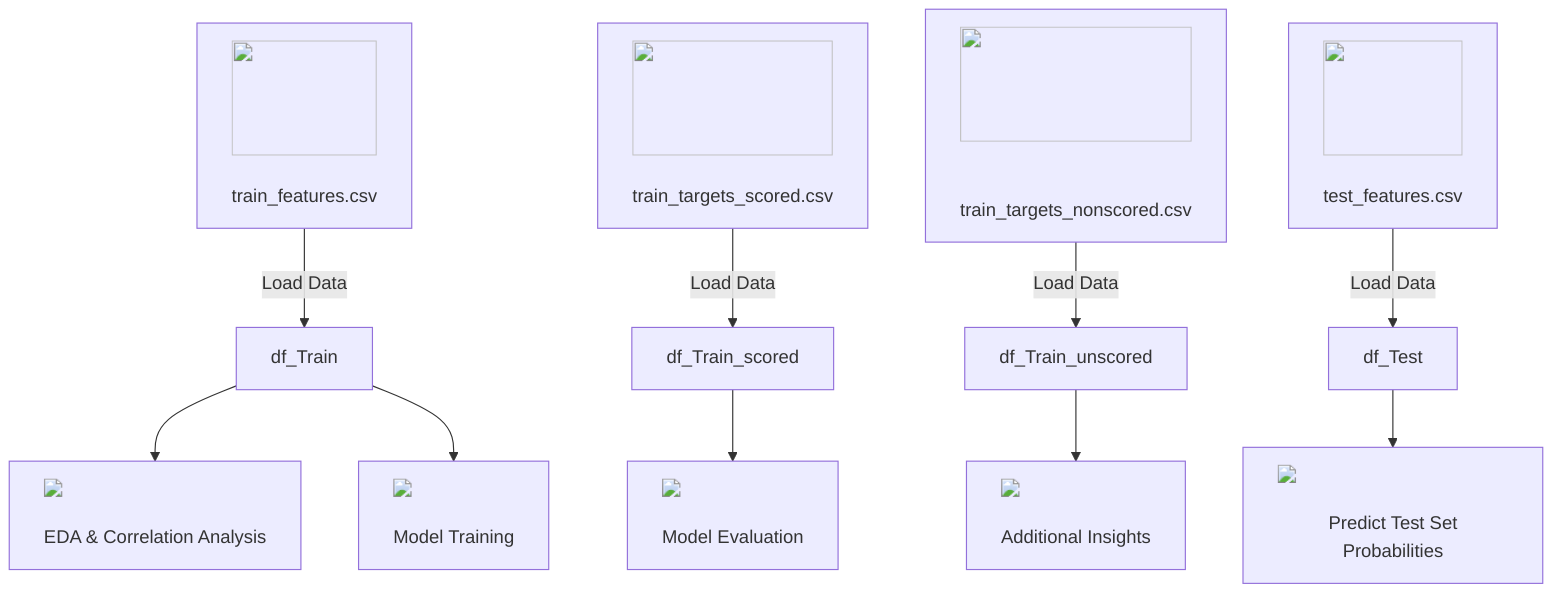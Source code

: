 flowchart TD
    %% Data Sources
    A[<img src='icons/file.svg' width=100 height=100/> <br/> train_features.csv] -->|Load Data| B[df_Train]
    C[<img src='icons/file.svg' width=100 height=100/> <br/> train_targets_scored.csv] -->|Load Data| D[df_Train_scored]
    E[<img src='icons/file.svg' width=100 height=100/> <br/> train_targets_nonscored.csv] -->|Load Data| F[df_Train_unscored]
    G[<img src='icons/file.svg' width=100 height=100/> <br/> test_features.csv] -->|Load Data| H[df_Test]
    
    %% DataFrames
    %% DataFrame containing training feature data
    B --> I[<img src='dummy_plots/hist_template.svg'/> <br/> EDA & Correlation Analysis]
    B --> J[<img src='dummy_plots/scatter_plot_template.svg'/> <br/> Model Training]
    
    %% DataFrame containing scored binary MoA targets for training
    D --> K[<img src='dummy_plots/boxplot_template.svg'/> <br/> Model Evaluation]
    
    %% DataFrame containing non-scored binary MoA responses
    F --> L[<img src='dummy_plots/barplot_template.svg'/> <br/> Additional Insights]
    
    %% DataFrame containing test feature data
    H --> M[<img src='dummy_plots/lineplot_template.svg'/> <br/> Predict Test Set Probabilities]